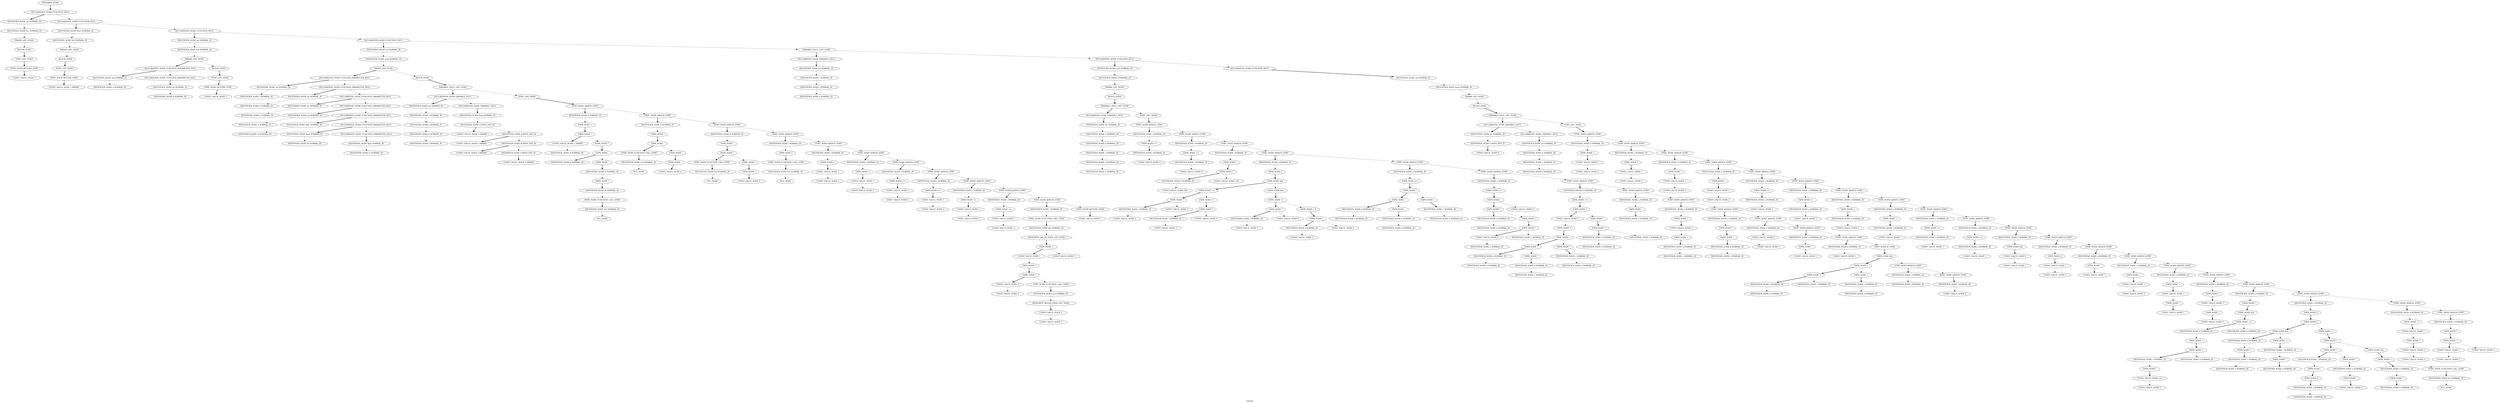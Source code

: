 Digraph AST
{
label = "expr.gv"
node0 [label ="PROGRAM_NODE"]
node1 [label ="DECLARATION_NODE FUNCTION_DECL"]
node2 [label ="IDENTIFIER_NODE int NORMAL_ID"]
node3 [label ="IDENTIFIER_NODE fn1 NORMAL_ID"]
node4 [label ="PARAM_LIST_NODE"]
node5 [label ="BLOCK_NODE"]
node6 [label ="STMT_LIST_NODE"]
node7 [label ="STMT_NODE RETURN_STMT"]
node8 [label ="CONST_VALUE_NODE 1"]
node7 -> node8 [style = bold]
node6 -> node7 [style = bold]
node5 -> node6 [style = bold]
node4 -> node5 [style = dashed]
node3 -> node4 [style = dashed]
node2 -> node3 [style = dashed]
node1 -> node2 [style = bold]
node9 [label ="DECLARATION_NODE FUNCTION_DECL"]
node10 [label ="IDENTIFIER_NODE float NORMAL_ID"]
node11 [label ="IDENTIFIER_NODE fn3 NORMAL_ID"]
node12 [label ="PARAM_LIST_NODE"]
node13 [label ="BLOCK_NODE"]
node14 [label ="STMT_LIST_NODE"]
node15 [label ="STMT_NODE RETURN_STMT"]
node16 [label ="CONST_VALUE_NODE 1.000000"]
node15 -> node16 [style = bold]
node14 -> node15 [style = bold]
node13 -> node14 [style = bold]
node12 -> node13 [style = dashed]
node11 -> node12 [style = dashed]
node10 -> node11 [style = dashed]
node9 -> node10 [style = bold]
node17 [label ="DECLARATION_NODE FUNCTION_DECL"]
node18 [label ="IDENTIFIER_NODE int NORMAL_ID"]
node19 [label ="IDENTIFIER_NODE fn4 NORMAL_ID"]
node20 [label ="PARAM_LIST_NODE"]
node21 [label ="DECLARATION_NODE FUNCTION_PARAMETER_DECL"]
node22 [label ="IDENTIFIER_NODE int NORMAL_ID"]
node23 [label ="IDENTIFIER_NODE a NORMAL_ID"]
node22 -> node23 [style = dashed]
node21 -> node22 [style = bold]
node24 [label ="DECLARATION_NODE FUNCTION_PARAMETER_DECL"]
node25 [label ="IDENTIFIER_NODE int NORMAL_ID"]
node26 [label ="IDENTIFIER_NODE b NORMAL_ID"]
node25 -> node26 [style = dashed]
node24 -> node25 [style = bold]
node21 -> node24 [style = dashed]
node20 -> node21 [style = bold]
node27 [label ="BLOCK_NODE"]
node28 [label ="STMT_LIST_NODE"]
node29 [label ="STMT_NODE RETURN_STMT"]
node30 [label ="CONST_VALUE_NODE 1"]
node29 -> node30 [style = bold]
node28 -> node29 [style = bold]
node27 -> node28 [style = bold]
node20 -> node27 [style = dashed]
node19 -> node20 [style = dashed]
node18 -> node19 [style = dashed]
node17 -> node18 [style = bold]
node31 [label ="DECLARATION_NODE FUNCTION_DECL"]
node32 [label ="IDENTIFIER_NODE int NORMAL_ID"]
node33 [label ="IDENTIFIER_NODE expr NORMAL_ID"]
node34 [label ="PARAM_LIST_NODE"]
node35 [label ="DECLARATION_NODE FUNCTION_PARAMETER_DECL"]
node36 [label ="IDENTIFIER_NODE int NORMAL_ID"]
node37 [label ="IDENTIFIER_NODE a NORMAL_ID"]
node36 -> node37 [style = dashed]
node35 -> node36 [style = bold]
node38 [label ="DECLARATION_NODE FUNCTION_PARAMETER_DECL"]
node39 [label ="IDENTIFIER_NODE int NORMAL_ID"]
node40 [label ="IDENTIFIER_NODE b NORMAL_ID"]
node39 -> node40 [style = dashed]
node38 -> node39 [style = bold]
node41 [label ="DECLARATION_NODE FUNCTION_PARAMETER_DECL"]
node42 [label ="IDENTIFIER_NODE int NORMAL_ID"]
node43 [label ="IDENTIFIER_NODE c NORMAL_ID"]
node42 -> node43 [style = dashed]
node41 -> node42 [style = bold]
node44 [label ="DECLARATION_NODE FUNCTION_PARAMETER_DECL"]
node45 [label ="IDENTIFIER_NODE int NORMAL_ID"]
node46 [label ="IDENTIFIER_NODE d NORMAL_ID"]
node45 -> node46 [style = dashed]
node44 -> node45 [style = bold]
node47 [label ="DECLARATION_NODE FUNCTION_PARAMETER_DECL"]
node48 [label ="IDENTIFIER_NODE float NORMAL_ID"]
node49 [label ="IDENTIFIER_NODE fa NORMAL_ID"]
node48 -> node49 [style = dashed]
node47 -> node48 [style = bold]
node50 [label ="DECLARATION_NODE FUNCTION_PARAMETER_DECL"]
node51 [label ="IDENTIFIER_NODE float NORMAL_ID"]
node52 [label ="IDENTIFIER_NODE fb NORMAL_ID"]
node51 -> node52 [style = dashed]
node50 -> node51 [style = bold]
node53 [label ="DECLARATION_NODE FUNCTION_PARAMETER_DECL"]
node54 [label ="IDENTIFIER_NODE float NORMAL_ID"]
node55 [label ="IDENTIFIER_NODE fc NORMAL_ID"]
node54 -> node55 [style = dashed]
node53 -> node54 [style = bold]
node50 -> node53 [style = dashed]
node47 -> node50 [style = dashed]
node44 -> node47 [style = dashed]
node41 -> node44 [style = dashed]
node38 -> node41 [style = dashed]
node35 -> node38 [style = dashed]
node34 -> node35 [style = bold]
node56 [label ="BLOCK_NODE"]
node57 [label ="VARIABLE_DECL_LIST_NODE"]
node58 [label ="DECLARATION_NODE VARIABLE_DECL"]
node59 [label ="IDENTIFIER_NODE int NORMAL_ID"]
node60 [label ="IDENTIFIER_NODE i NORMAL_ID"]
node61 [label ="IDENTIFIER_NODE j NORMAL_ID"]
node62 [label ="IDENTIFIER_NODE k NORMAL_ID"]
node63 [label ="IDENTIFIER_NODE l NORMAL_ID"]
node62 -> node63 [style = dashed]
node61 -> node62 [style = dashed]
node60 -> node61 [style = dashed]
node59 -> node60 [style = dashed]
node58 -> node59 [style = bold]
node64 [label ="DECLARATION_NODE VARIABLE_DECL"]
node65 [label ="IDENTIFIER_NODE float NORMAL_ID"]
node66 [label ="IDENTIFIER_NODE fi WITH_INIT_ID"]
node67 [label ="CONST_VALUE_NODE 1.000000"]
node66 -> node67 [style = bold]
node68 [label ="IDENTIFIER_NODE fj WITH_INIT_ID"]
node69 [label ="CONST_VALUE_NODE 2.000000"]
node68 -> node69 [style = bold]
node70 [label ="IDENTIFIER_NODE fk WITH_INIT_ID"]
node71 [label ="CONST_VALUE_NODE 3.000000"]
node70 -> node71 [style = bold]
node72 [label ="IDENTIFIER_NODE fl WITH_INIT_ID"]
node73 [label ="CONST_VALUE_NODE 4.000000"]
node72 -> node73 [style = bold]
node70 -> node72 [style = dashed]
node68 -> node70 [style = dashed]
node66 -> node68 [style = dashed]
node65 -> node66 [style = dashed]
node64 -> node65 [style = bold]
node58 -> node64 [style = dashed]
node57 -> node58 [style = bold]
node74 [label ="STMT_LIST_NODE"]
node75 [label ="STMT_NODE ASSIGN_STMT"]
node76 [label ="IDENTIFIER_NODE fi NORMAL_ID"]
node77 [label ="EXPR_NODE +"]
node78 [label ="EXPR_NODE *"]
node79 [label ="CONST_VALUE_NODE 1.200000"]
node80 [label ="IDENTIFIER_NODE fi NORMAL_ID"]
node79 -> node80 [style = dashed]
node78 -> node79 [style = bold]
node81 [label ="EXPR_NODE *"]
node82 [label ="EXPR_NODE -"]
node83 [label ="IDENTIFIER_NODE fj NORMAL_ID"]
node82 -> node83 [style = bold]
node84 [label ="EXPR_NODE -"]
node85 [label ="IDENTIFIER_NODE fl NORMAL_ID"]
node86 [label ="EXPR_NODE *"]
node87 [label ="IDENTIFIER_NODE fk NORMAL_ID"]
node88 [label ="STMT_NODE FUNCTION_CALL_STMT"]
node89 [label ="IDENTIFIER_NODE fn3 NORMAL_ID"]
node90 [label ="NUL_NODE"]
node89 -> node90 [style = dashed]
node88 -> node89 [style = bold]
node87 -> node88 [style = dashed]
node86 -> node87 [style = bold]
node85 -> node86 [style = dashed]
node84 -> node85 [style = bold]
node82 -> node84 [style = dashed]
node81 -> node82 [style = bold]
node78 -> node81 [style = dashed]
node77 -> node78 [style = bold]
node76 -> node77 [style = dashed]
node75 -> node76 [style = bold]
node91 [label ="STMT_NODE ASSIGN_STMT"]
node92 [label ="IDENTIFIER_NODE fi NORMAL_ID"]
node93 [label ="EXPR_NODE -"]
node94 [label ="EXPR_NODE -"]
node95 [label ="STMT_NODE FUNCTION_CALL_STMT"]
node96 [label ="IDENTIFIER_NODE fn3 NORMAL_ID"]
node97 [label ="NUL_NODE"]
node96 -> node97 [style = dashed]
node95 -> node96 [style = bold]
node94 -> node95 [style = bold]
node98 [label ="EXPR_NODE -"]
node99 [label ="EXPR_NODE -"]
node100 [label ="CONST_VALUE_NODE 4"]
node99 -> node100 [style = bold]
node98 -> node99 [style = bold]
node94 -> node98 [style = dashed]
node93 -> node94 [style = bold]
node92 -> node93 [style = dashed]
node91 -> node92 [style = bold]
node101 [label ="STMT_NODE ASSIGN_STMT"]
node102 [label ="IDENTIFIER_NODE fi NORMAL_ID"]
node103 [label ="EXPR_NODE -"]
node104 [label ="EXPR_NODE !"]
node105 [label ="STMT_NODE FUNCTION_CALL_STMT"]
node106 [label ="IDENTIFIER_NODE fn3 NORMAL_ID"]
node107 [label ="NUL_NODE"]
node106 -> node107 [style = dashed]
node105 -> node106 [style = bold]
node104 -> node105 [style = bold]
node108 [label ="EXPR_NODE !"]
node109 [label ="EXPR_NODE !"]
node110 [label ="CONST_VALUE_NODE 4"]
node109 -> node110 [style = bold]
node108 -> node109 [style = bold]
node104 -> node108 [style = dashed]
node103 -> node104 [style = bold]
node102 -> node103 [style = dashed]
node101 -> node102 [style = bold]
node111 [label ="STMT_NODE ASSIGN_STMT"]
node112 [label ="IDENTIFIER_NODE i NORMAL_ID"]
node113 [label ="EXPR_NODE !"]
node114 [label ="STMT_NODE FUNCTION_CALL_STMT"]
node115 [label ="IDENTIFIER_NODE fn1 NORMAL_ID"]
node116 [label ="NUL_NODE"]
node115 -> node116 [style = dashed]
node114 -> node115 [style = bold]
node113 -> node114 [style = bold]
node112 -> node113 [style = dashed]
node111 -> node112 [style = bold]
node117 [label ="STMT_NODE ASSIGN_STMT"]
node118 [label ="IDENTIFIER_NODE i NORMAL_ID"]
node119 [label ="EXPR_NODE <"]
node120 [label ="CONST_VALUE_NODE 1"]
node121 [label ="CONST_VALUE_NODE 2"]
node120 -> node121 [style = dashed]
node119 -> node120 [style = bold]
node118 -> node119 [style = dashed]
node117 -> node118 [style = bold]
node122 [label ="STMT_NODE ASSIGN_STMT"]
node123 [label ="IDENTIFIER_NODE i NORMAL_ID"]
node124 [label ="EXPR_NODE >"]
node125 [label ="CONST_VALUE_NODE 1"]
node126 [label ="CONST_VALUE_NODE 2"]
node125 -> node126 [style = dashed]
node124 -> node125 [style = bold]
node123 -> node124 [style = dashed]
node122 -> node123 [style = bold]
node127 [label ="STMT_NODE ASSIGN_STMT"]
node128 [label ="IDENTIFIER_NODE i NORMAL_ID"]
node129 [label ="EXPR_NODE >="]
node130 [label ="CONST_VALUE_NODE 1"]
node131 [label ="CONST_VALUE_NODE 2"]
node130 -> node131 [style = dashed]
node129 -> node130 [style = bold]
node128 -> node129 [style = dashed]
node127 -> node128 [style = bold]
node132 [label ="STMT_NODE ASSIGN_STMT"]
node133 [label ="IDENTIFIER_NODE i NORMAL_ID"]
node134 [label ="EXPR_NODE <="]
node135 [label ="CONST_VALUE_NODE 1"]
node136 [label ="CONST_VALUE_NODE 2"]
node135 -> node136 [style = dashed]
node134 -> node135 [style = bold]
node133 -> node134 [style = dashed]
node132 -> node133 [style = bold]
node137 [label ="STMT_NODE ASSIGN_STMT"]
node138 [label ="IDENTIFIER_NODE i NORMAL_ID"]
node139 [label ="EXPR_NODE !="]
node140 [label ="CONST_VALUE_NODE 1"]
node141 [label ="CONST_VALUE_NODE 2"]
node140 -> node141 [style = dashed]
node139 -> node140 [style = bold]
node138 -> node139 [style = dashed]
node137 -> node138 [style = bold]
node142 [label ="STMT_NODE ASSIGN_STMT"]
node143 [label ="IDENTIFIER_NODE i NORMAL_ID"]
node144 [label ="EXPR_NODE =="]
node145 [label ="CONST_VALUE_NODE 1"]
node146 [label ="CONST_VALUE_NODE 2"]
node145 -> node146 [style = dashed]
node144 -> node145 [style = bold]
node143 -> node144 [style = dashed]
node142 -> node143 [style = bold]
node147 [label ="STMT_NODE ASSIGN_STMT"]
node148 [label ="IDENTIFIER_NODE i NORMAL_ID"]
node149 [label ="STMT_NODE FUNCTION_CALL_STMT"]
node150 [label ="IDENTIFIER_NODE fn4 NORMAL_ID"]
node151 [label ="NONEMPTY_RELOP_EXPR_LIST_NODE"]
node152 [label ="EXPR_NODE +"]
node153 [label ="CONST_VALUE_NODE 1"]
node154 [label ="EXPR_NODE *"]
node155 [label ="EXPR_NODE *"]
node156 [label ="CONST_VALUE_NODE 3"]
node157 [label ="CONST_VALUE_NODE 4"]
node156 -> node157 [style = dashed]
node155 -> node156 [style = bold]
node158 [label ="STMT_NODE FUNCTION_CALL_STMT"]
node159 [label ="IDENTIFIER_NODE fn4 NORMAL_ID"]
node160 [label ="NONEMPTY_RELOP_EXPR_LIST_NODE"]
node161 [label ="CONST_VALUE_NODE 2"]
node162 [label ="CONST_VALUE_NODE 3"]
node161 -> node162 [style = dashed]
node160 -> node161 [style = bold]
node159 -> node160 [style = dashed]
node158 -> node159 [style = bold]
node155 -> node158 [style = dashed]
node154 -> node155 [style = bold]
node153 -> node154 [style = dashed]
node152 -> node153 [style = bold]
node163 [label ="CONST_VALUE_NODE 3"]
node152 -> node163 [style = dashed]
node151 -> node152 [style = bold]
node150 -> node151 [style = dashed]
node149 -> node150 [style = bold]
node148 -> node149 [style = dashed]
node147 -> node148 [style = bold]
node164 [label ="STMT_NODE RETURN_STMT"]
node165 [label ="CONST_VALUE_NODE 1"]
node164 -> node165 [style = bold]
node147 -> node164 [style = dashed]
node142 -> node147 [style = dashed]
node137 -> node142 [style = dashed]
node132 -> node137 [style = dashed]
node127 -> node132 [style = dashed]
node122 -> node127 [style = dashed]
node117 -> node122 [style = dashed]
node111 -> node117 [style = dashed]
node101 -> node111 [style = dashed]
node91 -> node101 [style = dashed]
node75 -> node91 [style = dashed]
node74 -> node75 [style = bold]
node57 -> node74 [style = dashed]
node56 -> node57 [style = bold]
node34 -> node56 [style = dashed]
node33 -> node34 [style = dashed]
node32 -> node33 [style = dashed]
node31 -> node32 [style = bold]
node166 [label ="VARIABLE_DECL_LIST_NODE"]
node167 [label ="DECLARATION_NODE VARIABLE_DECL"]
node168 [label ="IDENTIFIER_NODE int NORMAL_ID"]
node169 [label ="IDENTIFIER_NODE i NORMAL_ID"]
node170 [label ="IDENTIFIER_NODE j NORMAL_ID"]
node171 [label ="IDENTIFIER_NODE k NORMAL_ID"]
node170 -> node171 [style = dashed]
node169 -> node170 [style = dashed]
node168 -> node169 [style = dashed]
node167 -> node168 [style = bold]
node166 -> node167 [style = bold]
node172 [label ="DECLARATION_NODE FUNCTION_DECL"]
node173 [label ="IDENTIFIER_NODE void NORMAL_ID"]
node174 [label ="IDENTIFIER_NODE f NORMAL_ID"]
node175 [label ="PARAM_LIST_NODE"]
node176 [label ="BLOCK_NODE"]
node177 [label ="VARIABLE_DECL_LIST_NODE"]
node178 [label ="DECLARATION_NODE VARIABLE_DECL"]
node179 [label ="IDENTIFIER_NODE int NORMAL_ID"]
node180 [label ="IDENTIFIER_NODE a NORMAL_ID"]
node181 [label ="IDENTIFIER_NODE b NORMAL_ID"]
node182 [label ="IDENTIFIER_NODE c NORMAL_ID"]
node183 [label ="IDENTIFIER_NODE d NORMAL_ID"]
node184 [label ="IDENTIFIER_NODE e NORMAL_ID"]
node183 -> node184 [style = dashed]
node182 -> node183 [style = dashed]
node181 -> node182 [style = dashed]
node180 -> node181 [style = dashed]
node179 -> node180 [style = dashed]
node178 -> node179 [style = bold]
node177 -> node178 [style = bold]
node185 [label ="STMT_LIST_NODE"]
node186 [label ="STMT_NODE ASSIGN_STMT"]
node187 [label ="IDENTIFIER_NODE i NORMAL_ID"]
node188 [label ="EXPR_NODE =="]
node189 [label ="IDENTIFIER_NODE i NORMAL_ID"]
node190 [label ="CONST_VALUE_NODE 0"]
node189 -> node190 [style = dashed]
node188 -> node189 [style = bold]
node187 -> node188 [style = dashed]
node186 -> node187 [style = bold]
node191 [label ="STMT_NODE ASSIGN_STMT"]
node192 [label ="IDENTIFIER_NODE i NORMAL_ID"]
node193 [label ="EXPR_NODE =="]
node194 [label ="IDENTIFIER_NODE i NORMAL_ID"]
node195 [label ="CONST_VALUE_NODE 0"]
node194 -> node195 [style = dashed]
node193 -> node194 [style = bold]
node192 -> node193 [style = dashed]
node191 -> node192 [style = bold]
node196 [label ="STMT_NODE ASSIGN_STMT"]
node197 [label ="IDENTIFIER_NODE j NORMAL_ID"]
node198 [label ="EXPR_NODE /"]
node199 [label ="EXPR_NODE *"]
node200 [label ="IDENTIFIER_NODE k NORMAL_ID"]
node201 [label ="CONST_VALUE_NODE 100"]
node200 -> node201 [style = dashed]
node199 -> node200 [style = bold]
node202 [label ="CONST_VALUE_NODE 100"]
node199 -> node202 [style = dashed]
node198 -> node199 [style = bold]
node197 -> node198 [style = dashed]
node196 -> node197 [style = bold]
node203 [label ="STMT_NODE ASSIGN_STMT"]
node204 [label ="IDENTIFIER_NODE j NORMAL_ID"]
node205 [label ="EXPR_NODE ||"]
node206 [label ="EXPR_NODE &&"]
node207 [label ="EXPR_NODE =="]
node208 [label ="EXPR_NODE *"]
node209 [label ="IDENTIFIER_NODE i NORMAL_ID"]
node210 [label ="CONST_VALUE_NODE 5"]
node209 -> node210 [style = dashed]
node208 -> node209 [style = bold]
node211 [label ="CONST_VALUE_NODE 0"]
node208 -> node211 [style = dashed]
node207 -> node208 [style = bold]
node212 [label ="EXPR_NODE !="]
node213 [label ="EXPR_NODE *"]
node214 [label ="IDENTIFIER_NODE i NORMAL_ID"]
node215 [label ="CONST_VALUE_NODE 3"]
node214 -> node215 [style = dashed]
node213 -> node214 [style = bold]
node216 [label ="CONST_VALUE_NODE 0"]
node213 -> node216 [style = dashed]
node212 -> node213 [style = bold]
node207 -> node212 [style = dashed]
node206 -> node207 [style = bold]
node217 [label ="EXPR_NODE &&"]
node218 [label ="EXPR_NODE !="]
node219 [label ="EXPR_NODE *"]
node220 [label ="IDENTIFIER_NODE i NORMAL_ID"]
node221 [label ="CONST_VALUE_NODE 5"]
node220 -> node221 [style = dashed]
node219 -> node220 [style = bold]
node222 [label ="CONST_VALUE_NODE 0"]
node219 -> node222 [style = dashed]
node218 -> node219 [style = bold]
node223 [label ="EXPR_NODE =="]
node224 [label ="EXPR_NODE *"]
node225 [label ="IDENTIFIER_NODE i NORMAL_ID"]
node226 [label ="CONST_VALUE_NODE 3"]
node225 -> node226 [style = dashed]
node224 -> node225 [style = bold]
node227 [label ="CONST_VALUE_NODE 0"]
node224 -> node227 [style = dashed]
node223 -> node224 [style = bold]
node218 -> node223 [style = dashed]
node217 -> node218 [style = bold]
node206 -> node217 [style = dashed]
node205 -> node206 [style = bold]
node204 -> node205 [style = dashed]
node203 -> node204 [style = bold]
node228 [label ="STMT_NODE ASSIGN_STMT"]
node229 [label ="IDENTIFIER_NODE e NORMAL_ID"]
node230 [label ="EXPR_NODE =="]
node231 [label ="EXPR_NODE /"]
node232 [label ="EXPR_NODE -"]
node233 [label ="IDENTIFIER_NODE a NORMAL_ID"]
node234 [label ="IDENTIFIER_NODE c NORMAL_ID"]
node233 -> node234 [style = dashed]
node232 -> node233 [style = bold]
node235 [label ="EXPR_NODE -"]
node236 [label ="IDENTIFIER_NODE b NORMAL_ID"]
node237 [label ="IDENTIFIER_NODE d NORMAL_ID"]
node236 -> node237 [style = dashed]
node235 -> node236 [style = bold]
node232 -> node235 [style = dashed]
node231 -> node232 [style = bold]
node238 [label ="EXPR_NODE /"]
node239 [label ="IDENTIFIER_NODE c NORMAL_ID"]
node240 [label ="IDENTIFIER_NODE d NORMAL_ID"]
node239 -> node240 [style = dashed]
node238 -> node239 [style = bold]
node231 -> node238 [style = dashed]
node230 -> node231 [style = bold]
node229 -> node230 [style = dashed]
node228 -> node229 [style = bold]
node241 [label ="STMT_NODE ASSIGN_STMT"]
node242 [label ="IDENTIFIER_NODE a NORMAL_ID"]
node243 [label ="EXPR_NODE =="]
node244 [label ="EXPR_NODE -"]
node245 [label ="EXPR_NODE *"]
node246 [label ="IDENTIFIER_NODE b NORMAL_ID"]
node247 [label ="IDENTIFIER_NODE b NORMAL_ID"]
node246 -> node247 [style = dashed]
node245 -> node246 [style = bold]
node248 [label ="EXPR_NODE *"]
node249 [label ="EXPR_NODE *"]
node250 [label ="CONST_VALUE_NODE 4"]
node251 [label ="IDENTIFIER_NODE a NORMAL_ID"]
node250 -> node251 [style = dashed]
node249 -> node250 [style = bold]
node252 [label ="IDENTIFIER_NODE c NORMAL_ID"]
node249 -> node252 [style = dashed]
node248 -> node249 [style = bold]
node245 -> node248 [style = dashed]
node244 -> node245 [style = bold]
node253 [label ="CONST_VALUE_NODE 0"]
node244 -> node253 [style = dashed]
node243 -> node244 [style = bold]
node242 -> node243 [style = dashed]
node241 -> node242 [style = bold]
node254 [label ="STMT_NODE ASSIGN_STMT"]
node255 [label ="IDENTIFIER_NODE d NORMAL_ID"]
node256 [label ="EXPR_NODE =="]
node257 [label ="EXPR_NODE *"]
node258 [label ="CONST_VALUE_NODE 2"]
node259 [label ="EXPR_NODE +"]
node260 [label ="EXPR_NODE +"]
node261 [label ="EXPR_NODE *"]
node262 [label ="IDENTIFIER_NODE a NORMAL_ID"]
node263 [label ="IDENTIFIER_NODE b NORMAL_ID"]
node262 -> node263 [style = dashed]
node261 -> node262 [style = bold]
node264 [label ="EXPR_NODE *"]
node265 [label ="IDENTIFIER_NODE b NORMAL_ID"]
node266 [label ="IDENTIFIER_NODE c NORMAL_ID"]
node265 -> node266 [style = dashed]
node264 -> node265 [style = bold]
node261 -> node264 [style = dashed]
node260 -> node261 [style = bold]
node267 [label ="EXPR_NODE *"]
node268 [label ="IDENTIFIER_NODE c NORMAL_ID"]
node269 [label ="IDENTIFIER_NODE a NORMAL_ID"]
node268 -> node269 [style = dashed]
node267 -> node268 [style = bold]
node260 -> node267 [style = dashed]
node259 -> node260 [style = bold]
node258 -> node259 [style = dashed]
node257 -> node258 [style = bold]
node270 [label ="EXPR_NODE *"]
node271 [label ="EXPR_NODE *"]
node272 [label ="IDENTIFIER_NODE a NORMAL_ID"]
node273 [label ="IDENTIFIER_NODE b NORMAL_ID"]
node272 -> node273 [style = dashed]
node271 -> node272 [style = bold]
node274 [label ="IDENTIFIER_NODE c NORMAL_ID"]
node271 -> node274 [style = dashed]
node270 -> node271 [style = bold]
node257 -> node270 [style = dashed]
node256 -> node257 [style = bold]
node255 -> node256 [style = dashed]
node254 -> node255 [style = bold]
node275 [label ="STMT_NODE ASSIGN_STMT"]
node276 [label ="IDENTIFIER_NODE a NORMAL_ID"]
node277 [label ="EXPR_NODE -"]
node278 [label ="IDENTIFIER_NODE a NORMAL_ID"]
node277 -> node278 [style = bold]
node276 -> node277 [style = dashed]
node275 -> node276 [style = bold]
node279 [label ="STMT_NODE ASSIGN_STMT"]
node280 [label ="IDENTIFIER_NODE a NORMAL_ID"]
node281 [label ="EXPR_NODE *"]
node282 [label ="CONST_VALUE_NODE 2"]
node283 [label ="EXPR_NODE +"]
node284 [label ="IDENTIFIER_NODE b NORMAL_ID"]
node285 [label ="IDENTIFIER_NODE c NORMAL_ID"]
node284 -> node285 [style = dashed]
node283 -> node284 [style = bold]
node282 -> node283 [style = dashed]
node281 -> node282 [style = bold]
node280 -> node281 [style = dashed]
node279 -> node280 [style = bold]
node286 [label ="STMT_NODE ASSIGN_STMT"]
node287 [label ="IDENTIFIER_NODE a NORMAL_ID"]
node288 [label ="EXPR_NODE *"]
node289 [label ="EXPR_NODE +"]
node290 [label ="IDENTIFIER_NODE b NORMAL_ID"]
node291 [label ="IDENTIFIER_NODE c NORMAL_ID"]
node290 -> node291 [style = dashed]
node289 -> node290 [style = bold]
node292 [label ="CONST_VALUE_NODE 2"]
node289 -> node292 [style = dashed]
node288 -> node289 [style = bold]
node287 -> node288 [style = dashed]
node286 -> node287 [style = bold]
node293 [label ="STMT_NODE ASSIGN_STMT"]
node294 [label ="IDENTIFIER_NODE a NORMAL_ID"]
node295 [label ="CONST_VALUE_NODE 0"]
node294 -> node295 [style = dashed]
node293 -> node294 [style = bold]
node296 [label ="STMT_NODE ASSIGN_STMT"]
node297 [label ="IDENTIFIER_NODE a NORMAL_ID"]
node298 [label ="EXPR_NODE -"]
node299 [label ="CONST_VALUE_NODE 1"]
node298 -> node299 [style = bold]
node297 -> node298 [style = dashed]
node296 -> node297 [style = bold]
node300 [label ="STMT_NODE ASSIGN_STMT"]
node301 [label ="IDENTIFIER_NODE a NORMAL_ID"]
node302 [label ="CONST_VALUE_NODE 1"]
node301 -> node302 [style = dashed]
node300 -> node301 [style = bold]
node303 [label ="STMT_NODE IF_STMT"]
node304 [label ="EXPR_NODE &&"]
node305 [label ="EXPR_NODE >"]
node306 [label ="EXPR_NODE +"]
node307 [label ="IDENTIFIER_NODE a NORMAL_ID"]
node308 [label ="IDENTIFIER_NODE b NORMAL_ID"]
node307 -> node308 [style = dashed]
node306 -> node307 [style = bold]
node309 [label ="IDENTIFIER_NODE c NORMAL_ID"]
node306 -> node309 [style = dashed]
node305 -> node306 [style = bold]
node310 [label ="EXPR_NODE >"]
node311 [label ="IDENTIFIER_NODE c NORMAL_ID"]
node312 [label ="IDENTIFIER_NODE d NORMAL_ID"]
node311 -> node312 [style = dashed]
node310 -> node311 [style = bold]
node305 -> node310 [style = dashed]
node304 -> node305 [style = bold]
node313 [label ="STMT_NODE ASSIGN_STMT"]
node314 [label ="IDENTIFIER_NODE i NORMAL_ID"]
node315 [label ="IDENTIFIER_NODE i NORMAL_ID"]
node314 -> node315 [style = dashed]
node313 -> node314 [style = bold]
node316 [label ="STMT_NODE ASSIGN_STMT"]
node317 [label ="IDENTIFIER_NODE i NORMAL_ID"]
node318 [label ="CONST_VALUE_NODE 0"]
node317 -> node318 [style = dashed]
node316 -> node317 [style = bold]
node313 -> node316 [style = dashed]
node304 -> node313 [style = dashed]
node303 -> node304 [style = bold]
node300 -> node303 [style = dashed]
node296 -> node300 [style = dashed]
node293 -> node296 [style = dashed]
node286 -> node293 [style = dashed]
node279 -> node286 [style = dashed]
node275 -> node279 [style = dashed]
node254 -> node275 [style = dashed]
node241 -> node254 [style = dashed]
node228 -> node241 [style = dashed]
node203 -> node228 [style = dashed]
node196 -> node203 [style = dashed]
node191 -> node196 [style = dashed]
node186 -> node191 [style = dashed]
node185 -> node186 [style = bold]
node177 -> node185 [style = dashed]
node176 -> node177 [style = bold]
node175 -> node176 [style = dashed]
node174 -> node175 [style = dashed]
node173 -> node174 [style = dashed]
node172 -> node173 [style = bold]
node319 [label ="DECLARATION_NODE FUNCTION_DECL"]
node320 [label ="IDENTIFIER_NODE int NORMAL_ID"]
node321 [label ="IDENTIFIER_NODE main NORMAL_ID"]
node322 [label ="PARAM_LIST_NODE"]
node323 [label ="BLOCK_NODE"]
node324 [label ="VARIABLE_DECL_LIST_NODE"]
node325 [label ="DECLARATION_NODE VARIABLE_DECL"]
node326 [label ="IDENTIFIER_NODE int NORMAL_ID"]
node327 [label ="IDENTIFIER_NODE a WITH_INIT_ID"]
node328 [label ="CONST_VALUE_NODE 0"]
node327 -> node328 [style = bold]
node326 -> node327 [style = dashed]
node325 -> node326 [style = bold]
node329 [label ="DECLARATION_NODE VARIABLE_DECL"]
node330 [label ="IDENTIFIER_NODE int NORMAL_ID"]
node331 [label ="IDENTIFIER_NODE b NORMAL_ID"]
node332 [label ="IDENTIFIER_NODE c NORMAL_ID"]
node333 [label ="IDENTIFIER_NODE d NORMAL_ID"]
node332 -> node333 [style = dashed]
node331 -> node332 [style = dashed]
node330 -> node331 [style = dashed]
node329 -> node330 [style = bold]
node325 -> node329 [style = dashed]
node324 -> node325 [style = bold]
node334 [label ="STMT_LIST_NODE"]
node335 [label ="STMT_NODE ASSIGN_STMT"]
node336 [label ="IDENTIFIER_NODE a NORMAL_ID"]
node337 [label ="EXPR_NODE +"]
node338 [label ="CONST_VALUE_NODE 1"]
node339 [label ="CONST_VALUE_NODE 2"]
node338 -> node339 [style = dashed]
node337 -> node338 [style = bold]
node336 -> node337 [style = dashed]
node335 -> node336 [style = bold]
node340 [label ="STMT_NODE ASSIGN_STMT"]
node341 [label ="IDENTIFIER_NODE a NORMAL_ID"]
node342 [label ="EXPR_NODE *"]
node343 [label ="CONST_VALUE_NODE 1"]
node344 [label ="CONST_VALUE_NODE 2"]
node343 -> node344 [style = dashed]
node342 -> node343 [style = bold]
node341 -> node342 [style = dashed]
node340 -> node341 [style = bold]
node345 [label ="STMT_NODE ASSIGN_STMT"]
node346 [label ="IDENTIFIER_NODE a NORMAL_ID"]
node347 [label ="EXPR_NODE /"]
node348 [label ="CONST_VALUE_NODE 1"]
node349 [label ="CONST_VALUE_NODE 2"]
node348 -> node349 [style = dashed]
node347 -> node348 [style = bold]
node346 -> node347 [style = dashed]
node345 -> node346 [style = bold]
node350 [label ="STMT_NODE ASSIGN_STMT"]
node351 [label ="IDENTIFIER_NODE a NORMAL_ID"]
node352 [label ="EXPR_NODE -"]
node353 [label ="CONST_VALUE_NODE 1"]
node354 [label ="CONST_VALUE_NODE 2"]
node353 -> node354 [style = dashed]
node352 -> node353 [style = bold]
node351 -> node352 [style = dashed]
node350 -> node351 [style = bold]
node355 [label ="STMT_NODE ASSIGN_STMT"]
node356 [label ="IDENTIFIER_NODE a NORMAL_ID"]
node357 [label ="EXPR_NODE =="]
node358 [label ="IDENTIFIER_NODE a NORMAL_ID"]
node359 [label ="CONST_VALUE_NODE 1"]
node358 -> node359 [style = dashed]
node357 -> node358 [style = bold]
node356 -> node357 [style = dashed]
node355 -> node356 [style = bold]
node360 [label ="STMT_NODE ASSIGN_STMT"]
node361 [label ="IDENTIFIER_NODE a NORMAL_ID"]
node362 [label ="EXPR_NODE !="]
node363 [label ="IDENTIFIER_NODE a NORMAL_ID"]
node364 [label ="CONST_VALUE_NODE 1"]
node363 -> node364 [style = dashed]
node362 -> node363 [style = bold]
node361 -> node362 [style = dashed]
node360 -> node361 [style = bold]
node365 [label ="STMT_NODE ASSIGN_STMT"]
node366 [label ="IDENTIFIER_NODE a NORMAL_ID"]
node367 [label ="EXPR_NODE >"]
node368 [label ="IDENTIFIER_NODE a NORMAL_ID"]
node369 [label ="CONST_VALUE_NODE 1"]
node368 -> node369 [style = dashed]
node367 -> node368 [style = bold]
node366 -> node367 [style = dashed]
node365 -> node366 [style = bold]
node370 [label ="STMT_NODE ASSIGN_STMT"]
node371 [label ="IDENTIFIER_NODE a NORMAL_ID"]
node372 [label ="EXPR_NODE <"]
node373 [label ="IDENTIFIER_NODE a NORMAL_ID"]
node374 [label ="CONST_VALUE_NODE 1"]
node373 -> node374 [style = dashed]
node372 -> node373 [style = bold]
node371 -> node372 [style = dashed]
node370 -> node371 [style = bold]
node375 [label ="STMT_NODE ASSIGN_STMT"]
node376 [label ="IDENTIFIER_NODE a NORMAL_ID"]
node377 [label ="EXPR_NODE >="]
node378 [label ="IDENTIFIER_NODE a NORMAL_ID"]
node379 [label ="CONST_VALUE_NODE 1"]
node378 -> node379 [style = dashed]
node377 -> node378 [style = bold]
node376 -> node377 [style = dashed]
node375 -> node376 [style = bold]
node380 [label ="STMT_NODE ASSIGN_STMT"]
node381 [label ="IDENTIFIER_NODE a NORMAL_ID"]
node382 [label ="EXPR_NODE <="]
node383 [label ="IDENTIFIER_NODE a NORMAL_ID"]
node384 [label ="CONST_VALUE_NODE 1"]
node383 -> node384 [style = dashed]
node382 -> node383 [style = bold]
node381 -> node382 [style = dashed]
node380 -> node381 [style = bold]
node385 [label ="STMT_NODE ASSIGN_STMT"]
node386 [label ="IDENTIFIER_NODE a NORMAL_ID"]
node387 [label ="EXPR_NODE &&"]
node388 [label ="CONST_VALUE_NODE 0"]
node389 [label ="CONST_VALUE_NODE 1"]
node388 -> node389 [style = dashed]
node387 -> node388 [style = bold]
node386 -> node387 [style = dashed]
node385 -> node386 [style = bold]
node390 [label ="STMT_NODE ASSIGN_STMT"]
node391 [label ="IDENTIFIER_NODE a NORMAL_ID"]
node392 [label ="EXPR_NODE ||"]
node393 [label ="CONST_VALUE_NODE 1"]
node394 [label ="CONST_VALUE_NODE 0"]
node393 -> node394 [style = dashed]
node392 -> node393 [style = bold]
node391 -> node392 [style = dashed]
node390 -> node391 [style = bold]
node395 [label ="STMT_NODE ASSIGN_STMT"]
node396 [label ="IDENTIFIER_NODE a NORMAL_ID"]
node397 [label ="EXPR_NODE !"]
node398 [label ="CONST_VALUE_NODE 1"]
node397 -> node398 [style = bold]
node396 -> node397 [style = dashed]
node395 -> node396 [style = bold]
node399 [label ="STMT_NODE ASSIGN_STMT"]
node400 [label ="IDENTIFIER_NODE a NORMAL_ID"]
node401 [label ="EXPR_NODE +"]
node402 [label ="CONST_VALUE_NODE 1"]
node403 [label ="CONST_VALUE_NODE 2"]
node402 -> node403 [style = dashed]
node401 -> node402 [style = bold]
node400 -> node401 [style = dashed]
node399 -> node400 [style = bold]
node404 [label ="STMT_NODE ASSIGN_STMT"]
node405 [label ="IDENTIFIER_NODE a NORMAL_ID"]
node406 [label ="EXPR_NODE +"]
node407 [label ="CONST_VALUE_NODE 1"]
node408 [label ="EXPR_NODE !"]
node409 [label ="CONST_VALUE_NODE 1"]
node408 -> node409 [style = bold]
node407 -> node408 [style = dashed]
node406 -> node407 [style = bold]
node405 -> node406 [style = dashed]
node404 -> node405 [style = bold]
node410 [label ="STMT_NODE ASSIGN_STMT"]
node411 [label ="IDENTIFIER_NODE a NORMAL_ID"]
node412 [label ="EXPR_NODE *"]
node413 [label ="CONST_VALUE_NODE 1"]
node414 [label ="EXPR_NODE !"]
node415 [label ="CONST_VALUE_NODE 1"]
node414 -> node415 [style = bold]
node413 -> node414 [style = dashed]
node412 -> node413 [style = bold]
node411 -> node412 [style = dashed]
node410 -> node411 [style = bold]
node416 [label ="STMT_NODE ASSIGN_STMT"]
node417 [label ="IDENTIFIER_NODE a NORMAL_ID"]
node418 [label ="EXPR_NODE !"]
node419 [label ="EXPR_NODE &&"]
node420 [label ="EXPR_NODE =="]
node421 [label ="IDENTIFIER_NODE b NORMAL_ID"]
node422 [label ="EXPR_NODE +"]
node423 [label ="EXPR_NODE +"]
node424 [label ="IDENTIFIER_NODE c NORMAL_ID"]
node425 [label ="EXPR_NODE *"]
node426 [label ="CONST_VALUE_NODE 123"]
node427 [label ="CONST_VALUE_NODE 5"]
node426 -> node427 [style = dashed]
node425 -> node426 [style = bold]
node424 -> node425 [style = dashed]
node423 -> node424 [style = bold]
node428 [label ="IDENTIFIER_NODE d NORMAL_ID"]
node423 -> node428 [style = dashed]
node422 -> node423 [style = bold]
node421 -> node422 [style = dashed]
node420 -> node421 [style = bold]
node429 [label ="IDENTIFIER_NODE d NORMAL_ID"]
node420 -> node429 [style = dashed]
node419 -> node420 [style = bold]
node418 -> node419 [style = bold]
node417 -> node418 [style = dashed]
node416 -> node417 [style = bold]
node430 [label ="STMT_NODE ASSIGN_STMT"]
node431 [label ="IDENTIFIER_NODE a NORMAL_ID"]
node432 [label ="EXPR_NODE ||"]
node433 [label ="EXPR_NODE ||"]
node434 [label ="EXPR_NODE &&"]
node435 [label ="IDENTIFIER_NODE b NORMAL_ID"]
node436 [label ="EXPR_NODE +"]
node437 [label ="IDENTIFIER_NODE c NORMAL_ID"]
node438 [label ="IDENTIFIER_NODE a NORMAL_ID"]
node437 -> node438 [style = dashed]
node436 -> node437 [style = bold]
node435 -> node436 [style = dashed]
node434 -> node435 [style = bold]
node439 [label ="EXPR_NODE +"]
node440 [label ="IDENTIFIER_NODE c NORMAL_ID"]
node441 [label ="EXPR_NODE !"]
node442 [label ="IDENTIFIER_NODE a NORMAL_ID"]
node441 -> node442 [style = bold]
node440 -> node441 [style = dashed]
node439 -> node440 [style = bold]
node434 -> node439 [style = dashed]
node433 -> node434 [style = bold]
node443 [label ="EXPR_NODE +"]
node444 [label ="EXPR_NODE +"]
node445 [label ="EXPR_NODE +"]
node446 [label ="IDENTIFIER_NODE c NORMAL_ID"]
node447 [label ="EXPR_NODE !"]
node448 [label ="EXPR_NODE ||"]
node449 [label ="IDENTIFIER_NODE a NORMAL_ID"]
node450 [label ="IDENTIFIER_NODE c NORMAL_ID"]
node449 -> node450 [style = dashed]
node448 -> node449 [style = bold]
node447 -> node448 [style = bold]
node446 -> node447 [style = dashed]
node445 -> node446 [style = bold]
node451 [label ="EXPR_NODE *"]
node452 [label ="IDENTIFIER_NODE a NORMAL_ID"]
node453 [label ="EXPR_NODE !"]
node454 [label ="CONST_VALUE_NODE 2"]
node453 -> node454 [style = bold]
node452 -> node453 [style = dashed]
node451 -> node452 [style = bold]
node445 -> node451 [style = dashed]
node444 -> node445 [style = bold]
node455 [label ="EXPR_NODE &&"]
node456 [label ="EXPR_NODE +"]
node457 [label ="IDENTIFIER_NODE a NORMAL_ID"]
node458 [label ="EXPR_NODE !"]
node459 [label ="IDENTIFIER_NODE b NORMAL_ID"]
node458 -> node459 [style = bold]
node457 -> node458 [style = dashed]
node456 -> node457 [style = bold]
node460 [label ="STMT_NODE FUNCTION_CALL_STMT"]
node461 [label ="IDENTIFIER_NODE fn1 NORMAL_ID"]
node462 [label ="NUL_NODE"]
node461 -> node462 [style = dashed]
node460 -> node461 [style = bold]
node456 -> node460 [style = dashed]
node455 -> node456 [style = bold]
node444 -> node455 [style = dashed]
node443 -> node444 [style = bold]
node433 -> node443 [style = dashed]
node432 -> node433 [style = bold]
node431 -> node432 [style = dashed]
node430 -> node431 [style = bold]
node463 [label ="STMT_NODE ASSIGN_STMT"]
node464 [label ="IDENTIFIER_NODE a NORMAL_ID"]
node465 [label ="EXPR_NODE +"]
node466 [label ="CONST_VALUE_NODE 1"]
node467 [label ="EXPR_NODE *"]
node468 [label ="CONST_VALUE_NODE 2"]
node469 [label ="CONST_VALUE_NODE 3"]
node468 -> node469 [style = dashed]
node467 -> node468 [style = bold]
node466 -> node467 [style = dashed]
node465 -> node466 [style = bold]
node464 -> node465 [style = dashed]
node463 -> node464 [style = bold]
node470 [label ="STMT_NODE ASSIGN_STMT"]
node471 [label ="IDENTIFIER_NODE a NORMAL_ID"]
node472 [label ="EXPR_NODE *"]
node473 [label ="EXPR_NODE +"]
node474 [label ="CONST_VALUE_NODE 1"]
node475 [label ="CONST_VALUE_NODE 2"]
node474 -> node475 [style = dashed]
node473 -> node474 [style = bold]
node476 [label ="CONST_VALUE_NODE 3"]
node473 -> node476 [style = dashed]
node472 -> node473 [style = bold]
node471 -> node472 [style = dashed]
node470 -> node471 [style = bold]
node463 -> node470 [style = dashed]
node430 -> node463 [style = dashed]
node416 -> node430 [style = dashed]
node410 -> node416 [style = dashed]
node404 -> node410 [style = dashed]
node399 -> node404 [style = dashed]
node395 -> node399 [style = dashed]
node390 -> node395 [style = dashed]
node385 -> node390 [style = dashed]
node380 -> node385 [style = dashed]
node375 -> node380 [style = dashed]
node370 -> node375 [style = dashed]
node365 -> node370 [style = dashed]
node360 -> node365 [style = dashed]
node355 -> node360 [style = dashed]
node350 -> node355 [style = dashed]
node345 -> node350 [style = dashed]
node340 -> node345 [style = dashed]
node335 -> node340 [style = dashed]
node334 -> node335 [style = bold]
node324 -> node334 [style = dashed]
node323 -> node324 [style = bold]
node322 -> node323 [style = dashed]
node321 -> node322 [style = dashed]
node320 -> node321 [style = dashed]
node319 -> node320 [style = bold]
node172 -> node319 [style = dashed]
node166 -> node172 [style = dashed]
node31 -> node166 [style = dashed]
node17 -> node31 [style = dashed]
node9 -> node17 [style = dashed]
node1 -> node9 [style = dashed]
node0 -> node1 [style = bold]
}
